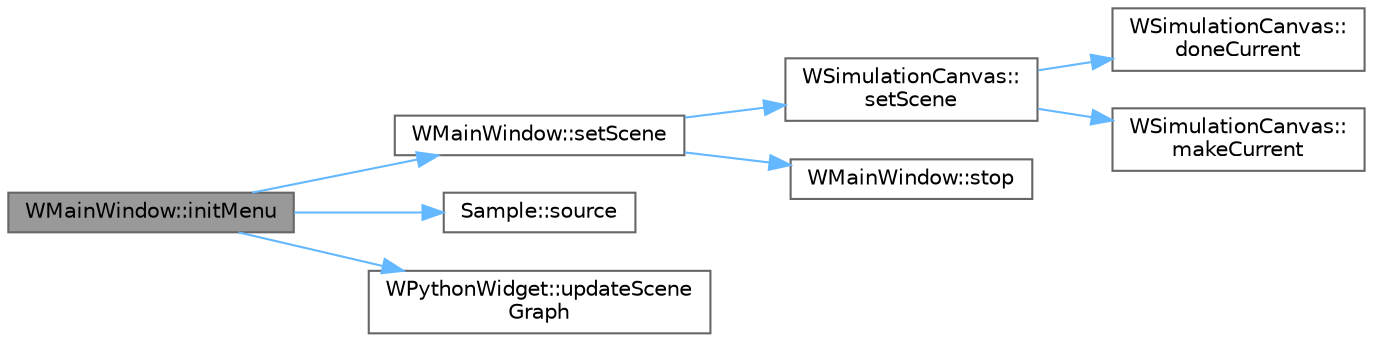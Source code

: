 digraph "WMainWindow::initMenu"
{
 // LATEX_PDF_SIZE
  bgcolor="transparent";
  edge [fontname=Helvetica,fontsize=10,labelfontname=Helvetica,labelfontsize=10];
  node [fontname=Helvetica,fontsize=10,shape=box,height=0.2,width=0.4];
  rankdir="LR";
  Node1 [id="Node000001",label="WMainWindow::initMenu",height=0.2,width=0.4,color="gray40", fillcolor="grey60", style="filled", fontcolor="black",tooltip=" "];
  Node1 -> Node2 [id="edge1_Node000001_Node000002",color="steelblue1",style="solid",tooltip=" "];
  Node2 [id="Node000002",label="WMainWindow::setScene",height=0.2,width=0.4,color="grey40", fillcolor="white", style="filled",URL="$class_w_main_window.html#ad8053a1dedb250abd4e9a87dca2f3e9c",tooltip=" "];
  Node2 -> Node3 [id="edge2_Node000002_Node000003",color="steelblue1",style="solid",tooltip=" "];
  Node3 [id="Node000003",label="WSimulationCanvas::\lsetScene",height=0.2,width=0.4,color="grey40", fillcolor="white", style="filled",URL="$class_w_simulation_canvas.html#ae7f226a3fb241bbdf31f6a6aa37aa491",tooltip=" "];
  Node3 -> Node4 [id="edge3_Node000003_Node000004",color="steelblue1",style="solid",tooltip=" "];
  Node4 [id="Node000004",label="WSimulationCanvas::\ldoneCurrent",height=0.2,width=0.4,color="grey40", fillcolor="white", style="filled",URL="$class_w_simulation_canvas.html#a093d044a20107c8e7d78417914fdef49",tooltip=" "];
  Node3 -> Node5 [id="edge4_Node000003_Node000005",color="steelblue1",style="solid",tooltip=" "];
  Node5 [id="Node000005",label="WSimulationCanvas::\lmakeCurrent",height=0.2,width=0.4,color="grey40", fillcolor="white", style="filled",URL="$class_w_simulation_canvas.html#a7fb0546b70b614547ec2a54389e56348",tooltip=" "];
  Node2 -> Node6 [id="edge5_Node000002_Node000006",color="steelblue1",style="solid",tooltip=" "];
  Node6 [id="Node000006",label="WMainWindow::stop",height=0.2,width=0.4,color="grey40", fillcolor="white", style="filled",URL="$class_w_main_window.html#add2c55f7c6135bbdb771cd64a57ab624",tooltip=" "];
  Node1 -> Node7 [id="edge6_Node000001_Node000007",color="steelblue1",style="solid",tooltip=" "];
  Node7 [id="Node000007",label="Sample::source",height=0.2,width=0.4,color="grey40", fillcolor="white", style="filled",URL="$class_sample.html#ab88c30eddadea3e774f7705ba45b1c0b",tooltip=" "];
  Node1 -> Node8 [id="edge7_Node000001_Node000008",color="steelblue1",style="solid",tooltip=" "];
  Node8 [id="Node000008",label="WPythonWidget::updateScene\lGraph",height=0.2,width=0.4,color="grey40", fillcolor="white", style="filled",URL="$class_w_python_widget.html#a643a827b2c341878c1c52b98a90c2612",tooltip=" "];
}
